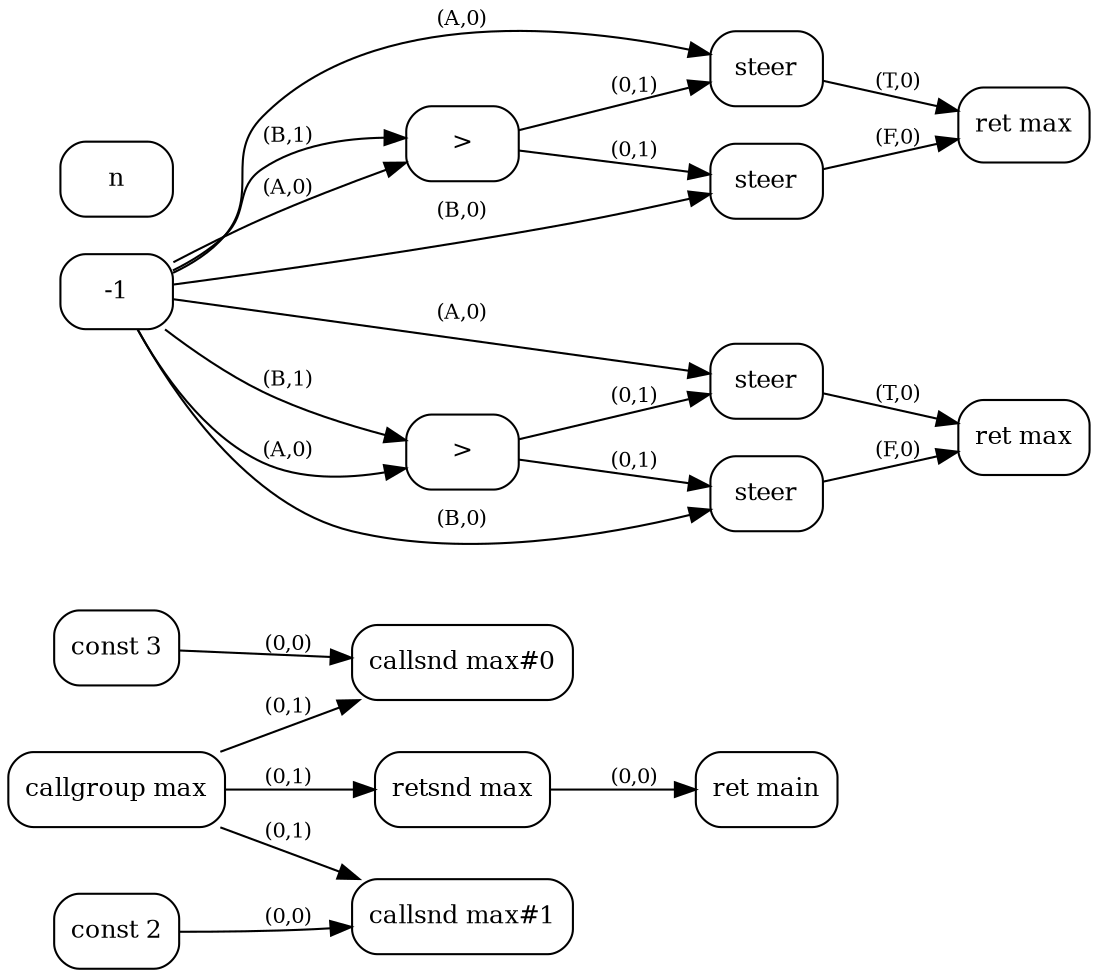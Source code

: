 digraph G {
  rankdir=LR;
  node [shape=box, style=rounded, fontsize=12];
  n0 [label="const 3"];
  n1 [label="const 2"];
  n2 [label=">"];
  n3 [label="steer"];
  n4 [label="steer"];
  n5 [label="ret max"];
  n6 [label="callgroup max"];
  n7 [label="callsnd max#0"];
  n8 [label="callsnd max#1"];
  n9 [label="retsnd max"];
  n10 [label="ret main"];
  n11 [label=">"];
  n12 [label="steer"];
  n13 [label="steer"];
  n14 [label="ret max"];
  n-1 -> n2 [label="(A,0)", fontsize=10];
  n-1 -> n2 [label="(B,1)", fontsize=10];
  n-1 -> n3 [label="(A,0)", fontsize=10];
  n2 -> n3 [label="(0,1)", fontsize=10];
  n-1 -> n4 [label="(B,0)", fontsize=10];
  n2 -> n4 [label="(0,1)", fontsize=10];
  n3 -> n5 [label="(T,0)", fontsize=10];
  n4 -> n5 [label="(F,0)", fontsize=10];
  n0 -> n7 [label="(0,0)", fontsize=10];
  n6 -> n7 [label="(0,1)", fontsize=10];
  n1 -> n8 [label="(0,0)", fontsize=10];
  n6 -> n8 [label="(0,1)", fontsize=10];
  n6 -> n9 [label="(0,1)", fontsize=10];
  n9 -> n10 [label="(0,0)", fontsize=10];
  n-1 -> n11 [label="(A,0)", fontsize=10];
  n-1 -> n11 [label="(B,1)", fontsize=10];
  n-1 -> n12 [label="(A,0)", fontsize=10];
  n11 -> n12 [label="(0,1)", fontsize=10];
  n-1 -> n13 [label="(B,0)", fontsize=10];
  n11 -> n13 [label="(0,1)", fontsize=10];
  n12 -> n14 [label="(T,0)", fontsize=10];
  n13 -> n14 [label="(F,0)", fontsize=10];
}
